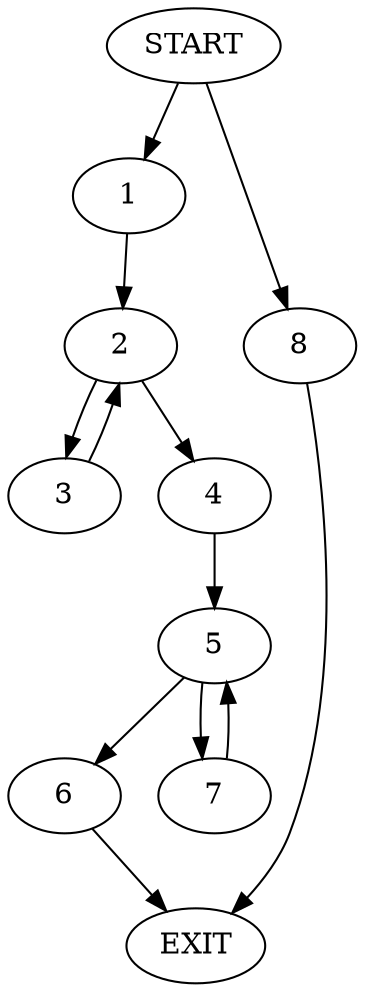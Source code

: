 digraph {
0 [label="START"]
9 [label="EXIT"]
0 -> 1
1 -> 2
2 -> 3
2 -> 4
3 -> 2
4 -> 5
5 -> 6
5 -> 7
7 -> 5
6 -> 9
0 -> 8
8 -> 9
}
